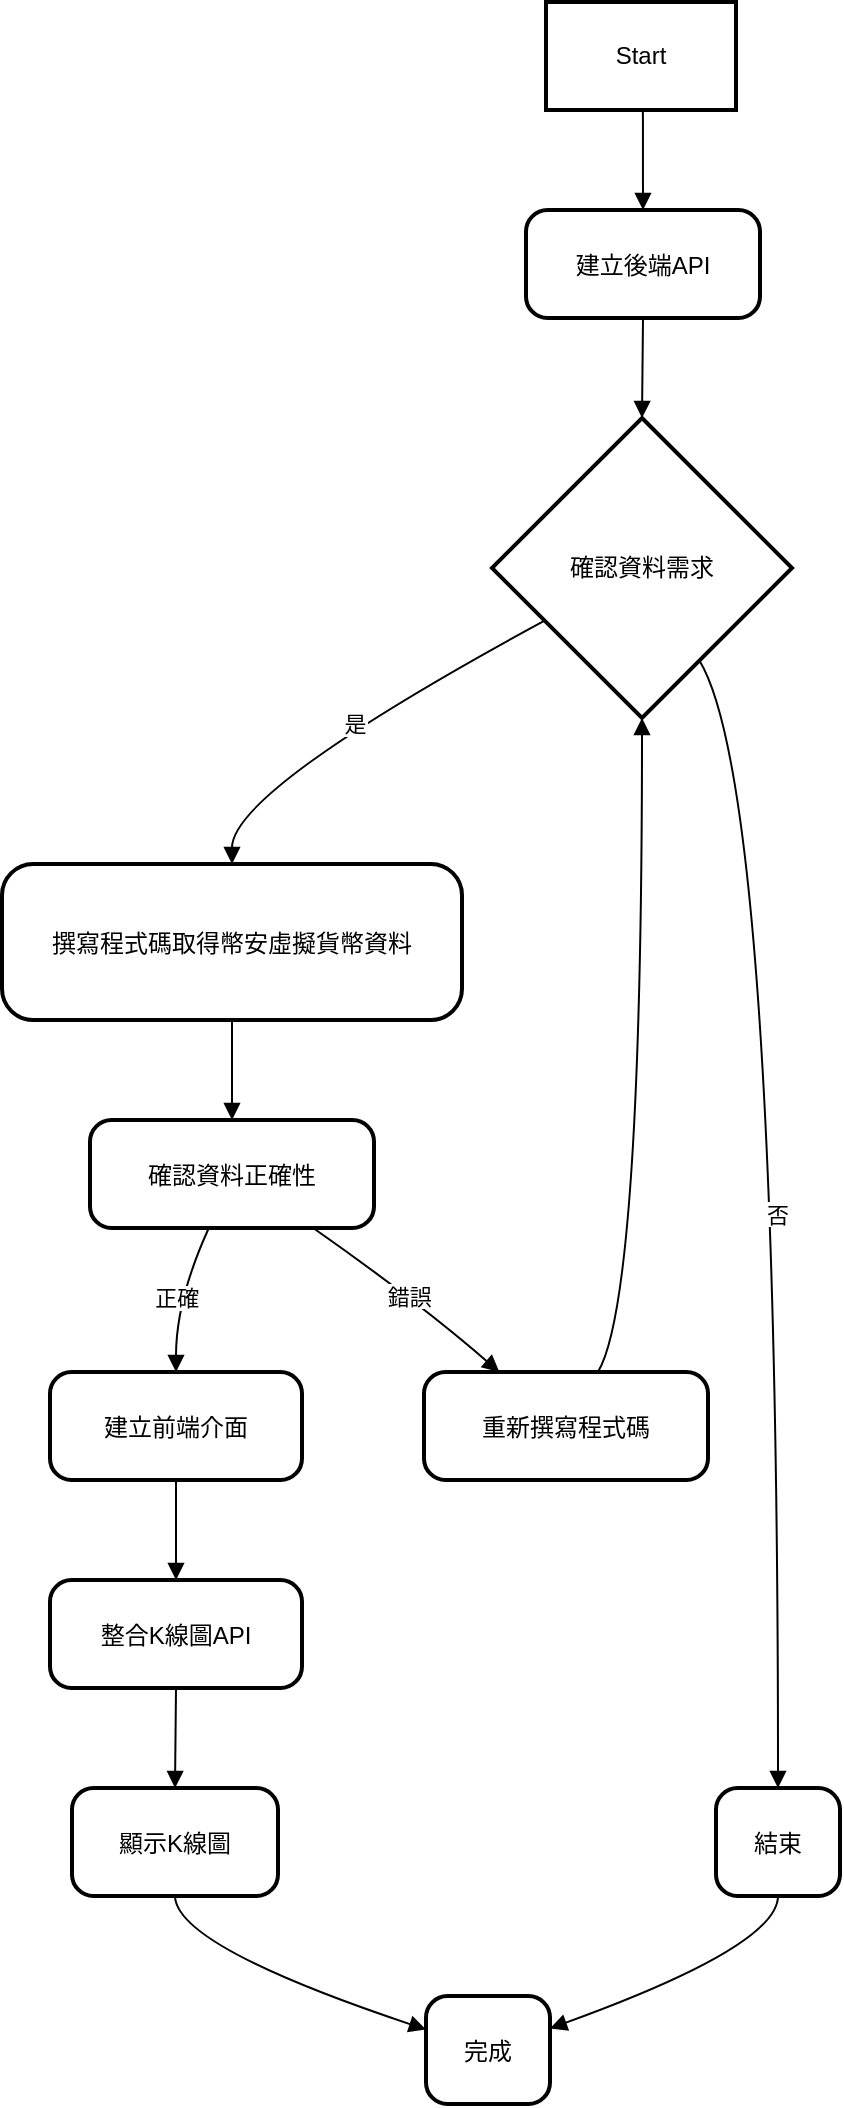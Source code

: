 <mxfile version="26.0.7">
  <diagram name="第1頁" id="7F1MP4EWkSp54MsCyx94">
    <mxGraphModel>
      <root>
        <mxCell id="0" />
        <mxCell id="1" parent="0" />
        <mxCell id="2" value="Start" style="whiteSpace=wrap;strokeWidth=2;" vertex="1" parent="1">
          <mxGeometry x="280" y="8" width="95" height="54" as="geometry" />
        </mxCell>
        <mxCell id="3" value="建立後端API" style="rounded=1;arcSize=20;strokeWidth=2" vertex="1" parent="1">
          <mxGeometry x="270" y="112" width="117" height="54" as="geometry" />
        </mxCell>
        <mxCell id="4" value="確認資料需求" style="rhombus;strokeWidth=2;whiteSpace=wrap;" vertex="1" parent="1">
          <mxGeometry x="253" y="216" width="150" height="150" as="geometry" />
        </mxCell>
        <mxCell id="5" value="撰寫程式碼取得幣安虛擬貨幣資料" style="rounded=1;arcSize=20;strokeWidth=2" vertex="1" parent="1">
          <mxGeometry x="8" y="439" width="230" height="78" as="geometry" />
        </mxCell>
        <mxCell id="6" value="結束" style="rounded=1;arcSize=20;strokeWidth=2" vertex="1" parent="1">
          <mxGeometry x="365" y="901" width="62" height="54" as="geometry" />
        </mxCell>
        <mxCell id="7" value="確認資料正確性" style="rounded=1;arcSize=20;strokeWidth=2" vertex="1" parent="1">
          <mxGeometry x="52" y="567" width="142" height="54" as="geometry" />
        </mxCell>
        <mxCell id="8" value="建立前端介面" style="rounded=1;arcSize=20;strokeWidth=2" vertex="1" parent="1">
          <mxGeometry x="32" y="693" width="126" height="54" as="geometry" />
        </mxCell>
        <mxCell id="9" value="重新撰寫程式碼" style="rounded=1;arcSize=20;strokeWidth=2" vertex="1" parent="1">
          <mxGeometry x="219" y="693" width="142" height="54" as="geometry" />
        </mxCell>
        <mxCell id="10" value="整合K線圖API" style="rounded=1;arcSize=20;strokeWidth=2" vertex="1" parent="1">
          <mxGeometry x="32" y="797" width="126" height="54" as="geometry" />
        </mxCell>
        <mxCell id="11" value="顯示K線圖" style="rounded=1;arcSize=20;strokeWidth=2" vertex="1" parent="1">
          <mxGeometry x="43" y="901" width="103" height="54" as="geometry" />
        </mxCell>
        <mxCell id="12" value="完成" style="rounded=1;arcSize=20;strokeWidth=2" vertex="1" parent="1">
          <mxGeometry x="220" y="1005" width="62" height="54" as="geometry" />
        </mxCell>
        <mxCell id="13" value="" style="curved=1;startArrow=none;endArrow=block;exitX=0.51;exitY=1;entryX=0.5;entryY=0;" edge="1" parent="1" source="2" target="3">
          <mxGeometry relative="1" as="geometry">
            <Array as="points" />
          </mxGeometry>
        </mxCell>
        <mxCell id="14" value="" style="curved=1;startArrow=none;endArrow=block;exitX=0.5;exitY=1;entryX=0.5;entryY=0;" edge="1" parent="1" source="3" target="4">
          <mxGeometry relative="1" as="geometry">
            <Array as="points" />
          </mxGeometry>
        </mxCell>
        <mxCell id="15" value="是" style="curved=1;startArrow=none;endArrow=block;exitX=0;exitY=0.77;entryX=0.5;entryY=0;" edge="1" parent="1" source="4" target="5">
          <mxGeometry relative="1" as="geometry">
            <Array as="points">
              <mxPoint x="123" y="402" />
            </Array>
          </mxGeometry>
        </mxCell>
        <mxCell id="16" value="否" style="curved=1;startArrow=none;endArrow=block;exitX=0.81;exitY=1;entryX=0.5;entryY=0.01;" edge="1" parent="1" source="4" target="6">
          <mxGeometry relative="1" as="geometry">
            <Array as="points">
              <mxPoint x="396" y="402" />
            </Array>
          </mxGeometry>
        </mxCell>
        <mxCell id="17" value="" style="curved=1;startArrow=none;endArrow=block;exitX=0.5;exitY=1;entryX=0.5;entryY=-0.01;" edge="1" parent="1" source="5" target="7">
          <mxGeometry relative="1" as="geometry">
            <Array as="points" />
          </mxGeometry>
        </mxCell>
        <mxCell id="18" value="正確" style="curved=1;startArrow=none;endArrow=block;exitX=0.42;exitY=0.99;entryX=0.5;entryY=0.01;" edge="1" parent="1" source="7" target="8">
          <mxGeometry relative="1" as="geometry">
            <Array as="points">
              <mxPoint x="95" y="657" />
            </Array>
          </mxGeometry>
        </mxCell>
        <mxCell id="19" value="錯誤" style="curved=1;startArrow=none;endArrow=block;exitX=0.78;exitY=0.99;entryX=0.27;entryY=0.01;" edge="1" parent="1" source="7" target="9">
          <mxGeometry relative="1" as="geometry">
            <Array as="points">
              <mxPoint x="215" y="657" />
            </Array>
          </mxGeometry>
        </mxCell>
        <mxCell id="20" value="" style="curved=1;startArrow=none;endArrow=block;exitX=0.5;exitY=1.01;entryX=0.5;entryY=0.01;" edge="1" parent="1" source="8" target="10">
          <mxGeometry relative="1" as="geometry">
            <Array as="points" />
          </mxGeometry>
        </mxCell>
        <mxCell id="21" value="" style="curved=1;startArrow=none;endArrow=block;exitX=0.5;exitY=1.01;entryX=0.5;entryY=0.01;" edge="1" parent="1" source="10" target="11">
          <mxGeometry relative="1" as="geometry">
            <Array as="points" />
          </mxGeometry>
        </mxCell>
        <mxCell id="22" value="" style="curved=1;startArrow=none;endArrow=block;exitX=0.5;exitY=1.01;entryX=0;entryY=0.31;" edge="1" parent="1" source="11" target="12">
          <mxGeometry relative="1" as="geometry">
            <Array as="points">
              <mxPoint x="95" y="980" />
            </Array>
          </mxGeometry>
        </mxCell>
        <mxCell id="23" value="" style="curved=1;startArrow=none;endArrow=block;exitX=0.61;exitY=0.01;entryX=0.5;entryY=1;" edge="1" parent="1" source="9" target="4">
          <mxGeometry relative="1" as="geometry">
            <Array as="points">
              <mxPoint x="328" y="657" />
            </Array>
          </mxGeometry>
        </mxCell>
        <mxCell id="24" value="" style="curved=1;startArrow=none;endArrow=block;exitX=0.5;exitY=1.01;entryX=1;entryY=0.3;" edge="1" parent="1" source="6" target="12">
          <mxGeometry relative="1" as="geometry">
            <Array as="points">
              <mxPoint x="396" y="980" />
            </Array>
          </mxGeometry>
        </mxCell>
      </root>
    </mxGraphModel>
  </diagram>
</mxfile>
